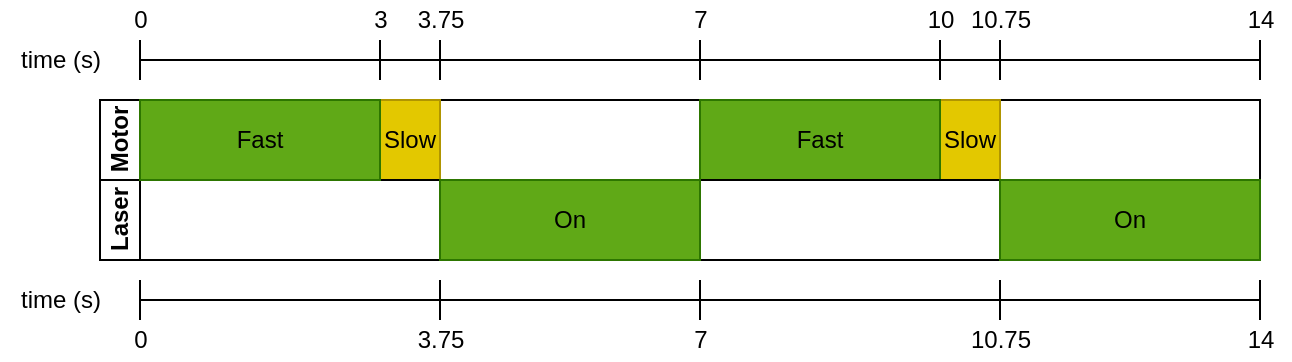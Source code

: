 <mxfile version="13.6.2" type="device"><diagram id="Jt_QfS72z8PASV_i3wFS" name="Page-1"><mxGraphModel dx="868" dy="510" grid="1" gridSize="10" guides="1" tooltips="1" connect="1" arrows="1" fold="1" page="1" pageScale="1" pageWidth="827" pageHeight="1169" math="0" shadow="0"><root><mxCell id="0"/><mxCell id="1" parent="0"/><mxCell id="vjTQseGiBrQTU-RhuIPp-1" value="" style="swimlane;html=1;childLayout=stackLayout;resizeParent=1;resizeParentMax=0;horizontal=1;startSize=0;horizontalStack=0;fillColor=#e3c800;strokeColor=#B09500;fontColor=#ffffff;" parent="1" vertex="1"><mxGeometry x="140" y="120" width="580" height="80" as="geometry"/></mxCell><mxCell id="vjTQseGiBrQTU-RhuIPp-3" value="Motor" style="swimlane;html=1;startSize=20;horizontal=0;" parent="vjTQseGiBrQTU-RhuIPp-1" vertex="1"><mxGeometry width="580" height="40" as="geometry"/></mxCell><mxCell id="QF6OCiyvtK1SjhfPPitl-11" value="" style="edgeStyle=orthogonalEdgeStyle;rounded=0;orthogonalLoop=1;jettySize=auto;html=1;" parent="vjTQseGiBrQTU-RhuIPp-3" source="QF6OCiyvtK1SjhfPPitl-2" edge="1"><mxGeometry relative="1" as="geometry"><mxPoint x="340" y="20" as="targetPoint"/></mxGeometry></mxCell><mxCell id="QF6OCiyvtK1SjhfPPitl-2" value="Slow" style="rounded=0;whiteSpace=wrap;html=1;fillColor=#e3c800;strokeColor=#B09500;" parent="vjTQseGiBrQTU-RhuIPp-3" vertex="1"><mxGeometry x="420" width="30" height="40" as="geometry"/></mxCell><mxCell id="QF6OCiyvtK1SjhfPPitl-1" value="Slow" style="rounded=0;whiteSpace=wrap;html=1;fillColor=#e3c800;strokeColor=#B09500;" parent="vjTQseGiBrQTU-RhuIPp-3" vertex="1"><mxGeometry x="140" width="30" height="40" as="geometry"/></mxCell><mxCell id="vjTQseGiBrQTU-RhuIPp-22" value="Fast" style="rounded=0;whiteSpace=wrap;html=1;fillColor=#60a917;strokeColor=#2D7600;" parent="vjTQseGiBrQTU-RhuIPp-3" vertex="1"><mxGeometry x="300" width="120" height="40" as="geometry"/></mxCell><mxCell id="vjTQseGiBrQTU-RhuIPp-2" value="Laser" style="swimlane;html=1;startSize=20;horizontal=0;" parent="vjTQseGiBrQTU-RhuIPp-1" vertex="1"><mxGeometry y="40" width="580" height="40" as="geometry"/></mxCell><mxCell id="vjTQseGiBrQTU-RhuIPp-21" value="On" style="rounded=0;whiteSpace=wrap;html=1;fillColor=#60a917;strokeColor=#2D7600;" parent="vjTQseGiBrQTU-RhuIPp-2" vertex="1"><mxGeometry x="170" width="130" height="40" as="geometry"/></mxCell><mxCell id="vjTQseGiBrQTU-RhuIPp-25" value="On" style="rounded=0;whiteSpace=wrap;html=1;fillColor=#60a917;strokeColor=#2D7600;" parent="vjTQseGiBrQTU-RhuIPp-2" vertex="1"><mxGeometry x="450" width="130" height="40" as="geometry"/></mxCell><mxCell id="vjTQseGiBrQTU-RhuIPp-8" value="" style="endArrow=none;html=1;" parent="1" edge="1"><mxGeometry width="50" height="50" relative="1" as="geometry"><mxPoint x="160" y="100" as="sourcePoint"/><mxPoint x="720" y="100" as="targetPoint"/></mxGeometry></mxCell><mxCell id="vjTQseGiBrQTU-RhuIPp-9" value="" style="endArrow=none;html=1;" parent="1" edge="1"><mxGeometry width="50" height="50" relative="1" as="geometry"><mxPoint x="310" y="110" as="sourcePoint"/><mxPoint x="310" y="90" as="targetPoint"/></mxGeometry></mxCell><mxCell id="vjTQseGiBrQTU-RhuIPp-20" value="3.75" style="text;html=1;align=center;verticalAlign=middle;resizable=0;points=[];autosize=1;" parent="1" vertex="1"><mxGeometry x="290" y="70" width="40" height="20" as="geometry"/></mxCell><mxCell id="vjTQseGiBrQTU-RhuIPp-27" value="" style="endArrow=none;html=1;" parent="1" edge="1"><mxGeometry width="50" height="50" relative="1" as="geometry"><mxPoint x="440" y="110" as="sourcePoint"/><mxPoint x="440" y="90" as="targetPoint"/></mxGeometry></mxCell><mxCell id="vjTQseGiBrQTU-RhuIPp-28" value="7" style="text;html=1;align=center;verticalAlign=middle;resizable=0;points=[];autosize=1;" parent="1" vertex="1"><mxGeometry x="430" y="70" width="20" height="20" as="geometry"/></mxCell><mxCell id="vjTQseGiBrQTU-RhuIPp-29" value="" style="endArrow=none;html=1;" parent="1" edge="1"><mxGeometry width="50" height="50" relative="1" as="geometry"><mxPoint x="590" y="110" as="sourcePoint"/><mxPoint x="590" y="90" as="targetPoint"/></mxGeometry></mxCell><mxCell id="vjTQseGiBrQTU-RhuIPp-30" value="10.75" style="text;html=1;align=center;verticalAlign=middle;resizable=0;points=[];autosize=1;" parent="1" vertex="1"><mxGeometry x="565" y="70" width="50" height="20" as="geometry"/></mxCell><mxCell id="vjTQseGiBrQTU-RhuIPp-31" value="" style="endArrow=none;html=1;" parent="1" edge="1"><mxGeometry width="50" height="50" relative="1" as="geometry"><mxPoint x="720" y="110" as="sourcePoint"/><mxPoint x="720" y="90" as="targetPoint"/></mxGeometry></mxCell><mxCell id="vjTQseGiBrQTU-RhuIPp-32" value="14" style="text;html=1;align=center;verticalAlign=middle;resizable=0;points=[];autosize=1;" parent="1" vertex="1"><mxGeometry x="705" y="70" width="30" height="20" as="geometry"/></mxCell><mxCell id="vjTQseGiBrQTU-RhuIPp-33" value="" style="endArrow=none;html=1;" parent="1" edge="1"><mxGeometry width="50" height="50" relative="1" as="geometry"><mxPoint x="160" y="220" as="sourcePoint"/><mxPoint x="720" y="220" as="targetPoint"/></mxGeometry></mxCell><mxCell id="vjTQseGiBrQTU-RhuIPp-36" value="" style="endArrow=none;html=1;" parent="1" edge="1"><mxGeometry width="50" height="50" relative="1" as="geometry"><mxPoint x="440" y="230" as="sourcePoint"/><mxPoint x="440" y="210" as="targetPoint"/></mxGeometry></mxCell><mxCell id="vjTQseGiBrQTU-RhuIPp-37" value="7" style="text;html=1;align=center;verticalAlign=middle;resizable=0;points=[];autosize=1;" parent="1" vertex="1"><mxGeometry x="430" y="230" width="20" height="20" as="geometry"/></mxCell><mxCell id="vjTQseGiBrQTU-RhuIPp-40" value="" style="endArrow=none;html=1;" parent="1" edge="1"><mxGeometry width="50" height="50" relative="1" as="geometry"><mxPoint x="720" y="230" as="sourcePoint"/><mxPoint x="720" y="210" as="targetPoint"/></mxGeometry></mxCell><mxCell id="vjTQseGiBrQTU-RhuIPp-41" value="14" style="text;html=1;align=center;verticalAlign=middle;resizable=0;points=[];autosize=1;" parent="1" vertex="1"><mxGeometry x="705" y="230" width="30" height="20" as="geometry"/></mxCell><mxCell id="vjTQseGiBrQTU-RhuIPp-16" value="Fast" style="rounded=0;whiteSpace=wrap;html=1;fillColor=#60a917;strokeColor=#2D7600;" parent="1" vertex="1"><mxGeometry x="160" y="120" width="120" height="40" as="geometry"/></mxCell><mxCell id="vjTQseGiBrQTU-RhuIPp-42" value="" style="endArrow=none;html=1;" parent="1" edge="1"><mxGeometry width="50" height="50" relative="1" as="geometry"><mxPoint x="160" y="110" as="sourcePoint"/><mxPoint x="160" y="90" as="targetPoint"/></mxGeometry></mxCell><mxCell id="vjTQseGiBrQTU-RhuIPp-43" value="0" style="text;html=1;align=center;verticalAlign=middle;resizable=0;points=[];autosize=1;" parent="1" vertex="1"><mxGeometry x="150" y="70" width="20" height="20" as="geometry"/></mxCell><mxCell id="vjTQseGiBrQTU-RhuIPp-44" value="" style="endArrow=none;html=1;" parent="1" edge="1"><mxGeometry width="50" height="50" relative="1" as="geometry"><mxPoint x="160" y="230" as="sourcePoint"/><mxPoint x="160" y="210" as="targetPoint"/></mxGeometry></mxCell><mxCell id="vjTQseGiBrQTU-RhuIPp-45" value="0" style="text;html=1;align=center;verticalAlign=middle;resizable=0;points=[];autosize=1;" parent="1" vertex="1"><mxGeometry x="150" y="230" width="20" height="20" as="geometry"/></mxCell><mxCell id="vjTQseGiBrQTU-RhuIPp-46" value="time (s)" style="text;html=1;align=center;verticalAlign=middle;resizable=0;points=[];autosize=1;" parent="1" vertex="1"><mxGeometry x="90" y="90" width="60" height="20" as="geometry"/></mxCell><mxCell id="vjTQseGiBrQTU-RhuIPp-47" value="time (s)" style="text;html=1;align=center;verticalAlign=middle;resizable=0;points=[];autosize=1;" parent="1" vertex="1"><mxGeometry x="90" y="210" width="60" height="20" as="geometry"/></mxCell><mxCell id="QF6OCiyvtK1SjhfPPitl-5" value="" style="endArrow=none;html=1;" parent="1" edge="1"><mxGeometry width="50" height="50" relative="1" as="geometry"><mxPoint x="280" y="110.0" as="sourcePoint"/><mxPoint x="280" y="90.0" as="targetPoint"/></mxGeometry></mxCell><mxCell id="QF6OCiyvtK1SjhfPPitl-6" value="3" style="text;html=1;align=center;verticalAlign=middle;resizable=0;points=[];autosize=1;" parent="1" vertex="1"><mxGeometry x="270" y="70" width="20" height="20" as="geometry"/></mxCell><mxCell id="QF6OCiyvtK1SjhfPPitl-9" value="" style="endArrow=none;html=1;" parent="1" edge="1"><mxGeometry width="50" height="50" relative="1" as="geometry"><mxPoint x="560" y="110.0" as="sourcePoint"/><mxPoint x="560" y="90.0" as="targetPoint"/></mxGeometry></mxCell><mxCell id="QF6OCiyvtK1SjhfPPitl-10" value="10" style="text;html=1;align=center;verticalAlign=middle;resizable=0;points=[];autosize=1;" parent="1" vertex="1"><mxGeometry x="545" y="70" width="30" height="20" as="geometry"/></mxCell><mxCell id="QF6OCiyvtK1SjhfPPitl-12" value="" style="endArrow=none;html=1;" parent="1" edge="1"><mxGeometry width="50" height="50" relative="1" as="geometry"><mxPoint x="310" y="230" as="sourcePoint"/><mxPoint x="310" y="210" as="targetPoint"/></mxGeometry></mxCell><mxCell id="QF6OCiyvtK1SjhfPPitl-13" value="3.75" style="text;html=1;align=center;verticalAlign=middle;resizable=0;points=[];autosize=1;" parent="1" vertex="1"><mxGeometry x="290" y="230" width="40" height="20" as="geometry"/></mxCell><mxCell id="QF6OCiyvtK1SjhfPPitl-14" value="" style="endArrow=none;html=1;" parent="1" edge="1"><mxGeometry width="50" height="50" relative="1" as="geometry"><mxPoint x="590" y="230" as="sourcePoint"/><mxPoint x="590" y="210" as="targetPoint"/></mxGeometry></mxCell><mxCell id="QF6OCiyvtK1SjhfPPitl-15" value="10.75" style="text;html=1;align=center;verticalAlign=middle;resizable=0;points=[];autosize=1;" parent="1" vertex="1"><mxGeometry x="565" y="230" width="50" height="20" as="geometry"/></mxCell></root></mxGraphModel></diagram></mxfile>